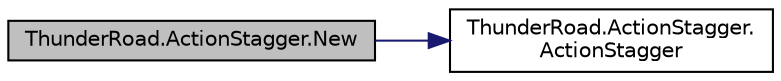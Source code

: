 digraph "ThunderRoad.ActionStagger.New"
{
 // LATEX_PDF_SIZE
  edge [fontname="Helvetica",fontsize="10",labelfontname="Helvetica",labelfontsize="10"];
  node [fontname="Helvetica",fontsize="10",shape=record];
  rankdir="LR";
  Node1 [label="ThunderRoad.ActionStagger.New",height=0.2,width=0.4,color="black", fillcolor="grey75", style="filled", fontcolor="black",tooltip="News the specified direction."];
  Node1 -> Node2 [color="midnightblue",fontsize="10",style="solid",fontname="Helvetica"];
  Node2 [label="ThunderRoad.ActionStagger.\lActionStagger",height=0.2,width=0.4,color="black", fillcolor="white", style="filled",URL="$class_thunder_road_1_1_action_stagger.html#aa90e027299083353fc70cc448531ecc6",tooltip="Initializes a new instance of the ActionStagger class."];
}
